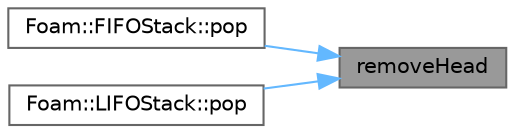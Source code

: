 digraph "removeHead"
{
 // LATEX_PDF_SIZE
  bgcolor="transparent";
  edge [fontname=Helvetica,fontsize=10,labelfontname=Helvetica,labelfontsize=10];
  node [fontname=Helvetica,fontsize=10,shape=box,height=0.2,width=0.4];
  rankdir="RL";
  Node1 [id="Node000001",label="removeHead",height=0.2,width=0.4,color="gray40", fillcolor="grey60", style="filled", fontcolor="black",tooltip=" "];
  Node1 -> Node2 [id="edge1_Node000001_Node000002",dir="back",color="steelblue1",style="solid",tooltip=" "];
  Node2 [id="Node000002",label="Foam::FIFOStack::pop",height=0.2,width=0.4,color="grey40", fillcolor="white", style="filled",URL="$classFoam_1_1FIFOStack.html#ad702374ab51a03308e76cc7305f42582",tooltip=" "];
  Node1 -> Node3 [id="edge2_Node000001_Node000003",dir="back",color="steelblue1",style="solid",tooltip=" "];
  Node3 [id="Node000003",label="Foam::LIFOStack::pop",height=0.2,width=0.4,color="grey40", fillcolor="white", style="filled",URL="$classFoam_1_1LIFOStack.html#ad702374ab51a03308e76cc7305f42582",tooltip=" "];
}
